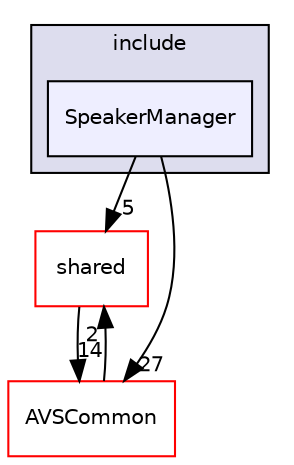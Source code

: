 digraph "/workplace/avs-device-sdk/CapabilityAgents/SpeakerManager/include/SpeakerManager" {
  compound=true
  node [ fontsize="10", fontname="Helvetica"];
  edge [ labelfontsize="10", labelfontname="Helvetica"];
  subgraph clusterdir_58f46be1458388d2fc10aa8246ff1704 {
    graph [ bgcolor="#ddddee", pencolor="black", label="include" fontname="Helvetica", fontsize="10", URL="dir_58f46be1458388d2fc10aa8246ff1704.html"]
  dir_a869cc6fda2838386502524bc993d90a [shape=box, label="SpeakerManager", style="filled", fillcolor="#eeeeff", pencolor="black", URL="dir_a869cc6fda2838386502524bc993d90a.html"];
  }
  dir_9982052f7ce695d12571567315b2fafa [shape=box label="shared" fillcolor="white" style="filled" color="red" URL="dir_9982052f7ce695d12571567315b2fafa.html"];
  dir_13e65effb2bde530b17b3d5eefcd0266 [shape=box label="AVSCommon" fillcolor="white" style="filled" color="red" URL="dir_13e65effb2bde530b17b3d5eefcd0266.html"];
  dir_9982052f7ce695d12571567315b2fafa->dir_13e65effb2bde530b17b3d5eefcd0266 [headlabel="14", labeldistance=1.5 headhref="dir_000598_000017.html"];
  dir_a869cc6fda2838386502524bc993d90a->dir_9982052f7ce695d12571567315b2fafa [headlabel="5", labeldistance=1.5 headhref="dir_000411_000598.html"];
  dir_a869cc6fda2838386502524bc993d90a->dir_13e65effb2bde530b17b3d5eefcd0266 [headlabel="27", labeldistance=1.5 headhref="dir_000411_000017.html"];
  dir_13e65effb2bde530b17b3d5eefcd0266->dir_9982052f7ce695d12571567315b2fafa [headlabel="2", labeldistance=1.5 headhref="dir_000017_000598.html"];
}
